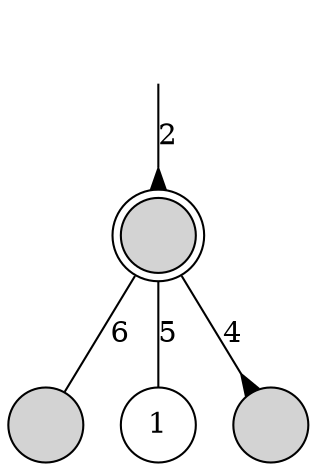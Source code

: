 digraph
{
	node [shape=circle, style=filled, label=""];
	edge [dir=both, arrowtail=none, arrowhead=none];

	p -> n [label=2, arrowhead=inv];
	n -> c0 [label=6];
	n -> c1 [label=5];
	n -> c2 [label=4, arrowhead=inv];

	p [style=invisible];
	n [shape=doublecircle];
	c1 [style=solid, label=1];
}
